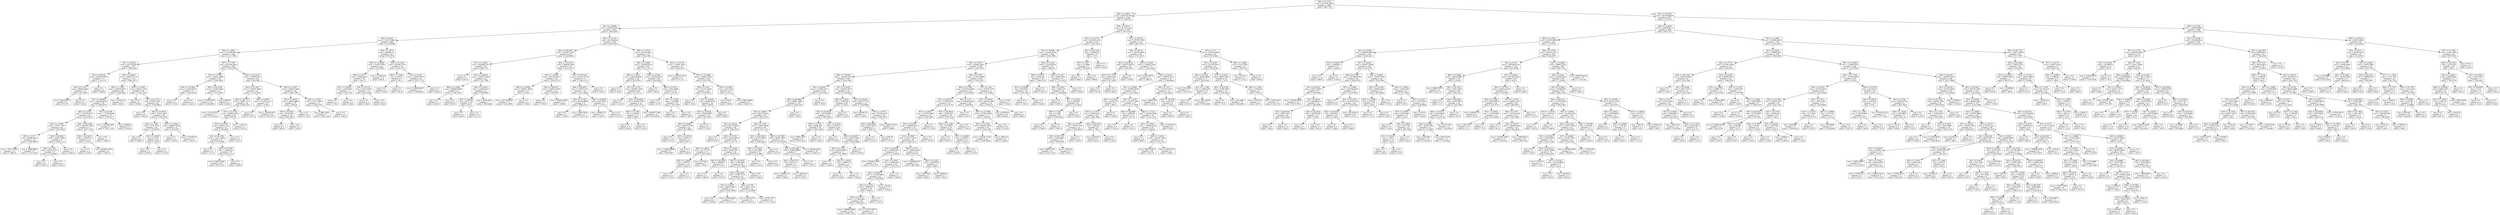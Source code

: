digraph Tree {
node [shape=box] ;
0 [label="X[0] <= 0.1733\nmse = 333076.7408\nsamples = 2000\nvalue = 996.7705"] ;
1 [label="X[8] <= 2.9931\nmse = 292729.748\nsamples = 1043\nvalue = 1188.674"] ;
0 -> 1 [labeldistance=2.5, labelangle=45, headlabel="True"] ;
2 [label="X[1] <= 0.8288\nmse = 333024.5262\nsamples = 483\nvalue = 1050.4265"] ;
1 -> 2 ;
3 [label="X[3] <= 0.643\nmse = 313272.9005\nsamples = 288\nvalue = 1155.8368"] ;
2 -> 3 ;
4 [label="X[8] <= 1.4081\nmse = 271390.9043\nsamples = 236\nvalue = 1217.7881"] ;
3 -> 4 ;
5 [label="X[7] <= 1.9558\nmse = 267756.405\nsamples = 127\nvalue = 1388.2441"] ;
4 -> 5 ;
6 [label="X[1] <= 0.8218\nmse = 254549.3979\nsamples = 17\nvalue = 714.1176"] ;
5 -> 6 ;
7 [label="X[0] <= 0.125\nmse = 39500.5444\nsamples = 13\nvalue = 451.3846"] ;
6 -> 7 ;
8 [label="mse = 45018.9375\nsamples = 8\nvalue = 537.25"] ;
7 -> 8 ;
9 [label="mse = 0.0\nsamples = 5\nvalue = 314.0"] ;
7 -> 9 ;
10 [label="mse = 0.0\nsamples = 4\nvalue = 1568.0"] ;
6 -> 10 ;
11 [label="X[5] <= 4.8815\nmse = 188710.7174\nsamples = 110\nvalue = 1492.4273"] ;
5 -> 11 ;
12 [label="X[8] <= 1.3625\nmse = 209538.4812\nsamples = 66\nvalue = 1336.6061"] ;
11 -> 12 ;
13 [label="X[7] <= 3.8994\nmse = 186383.6859\nsamples = 54\nvalue = 1446.4074"] ;
12 -> 13 ;
14 [label="X[0] <= 0.1037\nmse = 153700.6127\nsamples = 41\nvalue = 1353.8537"] ;
13 -> 14 ;
15 [label="X[5] <= 1.9538\nmse = 77637.7431\nsamples = 24\nvalue = 1231.0833"] ;
14 -> 15 ;
16 [label="X[7] <= 3.337\nmse = 62895.4222\nsamples = 15\nvalue = 1099.6667"] ;
15 -> 16 ;
17 [label="mse = 76157.8542\nsamples = 12\nvalue = 1080.75"] ;
16 -> 17 ;
18 [label="mse = 2688.8889\nsamples = 3\nvalue = 1175.3333"] ;
16 -> 18 ;
19 [label="X[2] <= 89.092\nmse = 25451.2099\nsamples = 9\nvalue = 1450.1111"] ;
15 -> 19 ;
20 [label="X[0] <= 0.102\nmse = 10272.2222\nsamples = 6\nvalue = 1353.6667"] ;
19 -> 20 ;
21 [label="mse = 0.0\nsamples = 2\nvalue = 1497.0"] ;
20 -> 21 ;
22 [label="mse = 0.0\nsamples = 4\nvalue = 1282.0"] ;
20 -> 22 ;
23 [label="mse = 0.0\nsamples = 3\nvalue = 1643.0"] ;
19 -> 23 ;
24 [label="X[4] <= 84.1198\nmse = 209763.7924\nsamples = 17\nvalue = 1527.1765"] ;
14 -> 24 ;
25 [label="X[4] <= 61.0017\nmse = 354953.76\nsamples = 10\nvalue = 1553.2"] ;
24 -> 25 ;
26 [label="mse = 0.0\nsamples = 2\nvalue = 1579.0"] ;
25 -> 26 ;
27 [label="mse = 443484.1875\nsamples = 8\nvalue = 1546.75"] ;
25 -> 27 ;
28 [label="mse = 0.0\nsamples = 7\nvalue = 1490.0"] ;
24 -> 28 ;
29 [label="X[3] <= 0.5196\nmse = 177238.8284\nsamples = 13\nvalue = 1738.3077"] ;
13 -> 29 ;
30 [label="mse = 257804.2041\nsamples = 7\nvalue = 1587.7143"] ;
29 -> 30 ;
31 [label="mse = 25920.0\nsamples = 6\nvalue = 1914.0"] ;
29 -> 31 ;
32 [label="mse = 15340.75\nsamples = 12\nvalue = 842.5"] ;
12 -> 32 ;
33 [label="X[6] <= 0.1964\nmse = 66418.1338\nsamples = 44\nvalue = 1726.1591"] ;
11 -> 33 ;
34 [label="mse = 0.0\nsamples = 2\nvalue = 938.0"] ;
33 -> 34 ;
35 [label="X[7] <= 2.5714\nmse = 38591.5947\nsamples = 42\nvalue = 1763.6905"] ;
33 -> 35 ;
36 [label="mse = 0.0\nsamples = 8\nvalue = 1992.0"] ;
35 -> 36 ;
37 [label="X[4] <= 81.8053\nmse = 32521.3815\nsamples = 34\nvalue = 1709.9706"] ;
35 -> 37 ;
38 [label="X[8] <= 1.1991\nmse = 3167.1479\nsamples = 26\nvalue = 1758.9231"] ;
37 -> 38 ;
39 [label="mse = 0.0\nsamples = 8\nvalue = 1680.0"] ;
38 -> 39 ;
40 [label="X[3] <= 0.6297\nmse = 576.0\nsamples = 18\nvalue = 1794.0"] ;
38 -> 40 ;
41 [label="mse = 0.0\nsamples = 9\nvalue = 1818.0"] ;
40 -> 41 ;
42 [label="mse = 0.0\nsamples = 9\nvalue = 1770.0"] ;
40 -> 42 ;
43 [label="X[5] <= 13.8437\nmse = 94823.1094\nsamples = 8\nvalue = 1550.875"] ;
37 -> 43 ;
44 [label="mse = 0.0\nsamples = 3\nvalue = 1356.0"] ;
43 -> 44 ;
45 [label="mse = 115259.76\nsamples = 5\nvalue = 1667.8"] ;
43 -> 45 ;
46 [label="X[7] <= 3.7503\nmse = 202328.4434\nsamples = 109\nvalue = 1019.1835"] ;
4 -> 46 ;
47 [label="X[5] <= 3.7456\nmse = 126161.3802\nsamples = 26\nvalue = 1294.3462"] ;
46 -> 47 ;
48 [label="X[4] <= 76.7691\nmse = 21926.9136\nsamples = 9\nvalue = 1590.5556"] ;
47 -> 48 ;
49 [label="mse = 0.0\nsamples = 5\nvalue = 1723.0"] ;
48 -> 49 ;
50 [label="mse = 0.0\nsamples = 4\nvalue = 1425.0"] ;
48 -> 50 ;
51 [label="X[2] <= 85.1039\nmse = 110302.2491\nsamples = 17\nvalue = 1137.5294"] ;
47 -> 51 ;
52 [label="mse = 15555.5556\nsamples = 15\nvalue = 1250.6667"] ;
51 -> 52 ;
53 [label="mse = 4900.0\nsamples = 2\nvalue = 289.0"] ;
51 -> 53 ;
54 [label="X[2] <= 92.5335\nmse = 195040.542\nsamples = 83\nvalue = 932.988"] ;
46 -> 54 ;
55 [label="X[4] <= 61.0017\nmse = 146387.9004\nsamples = 47\nvalue = 1114.4043"] ;
54 -> 55 ;
56 [label="X[4] <= 28.7477\nmse = 65901.1773\nsamples = 28\nvalue = 954.5357"] ;
55 -> 56 ;
57 [label="mse = 11150.2222\nsamples = 3\nvalue = 676.3333"] ;
56 -> 57 ;
58 [label="X[7] <= 4.1739\nmse = 62069.1936\nsamples = 25\nvalue = 987.92"] ;
56 -> 58 ;
59 [label="X[3] <= 0.5276\nmse = 29974.1512\nsamples = 23\nvalue = 933.6087"] ;
58 -> 59 ;
60 [label="X[4] <= 40.5552\nmse = 14111.2834\nsamples = 21\nvalue = 973.9524"] ;
59 -> 60 ;
61 [label="mse = 0.0\nsamples = 3\nvalue = 1117.0"] ;
60 -> 61 ;
62 [label="X[0] <= 0.1054\nmse = 12484.321\nsamples = 18\nvalue = 950.1111"] ;
60 -> 62 ;
63 [label="mse = 14820.2449\nsamples = 14\nvalue = 933.5714"] ;
62 -> 63 ;
64 [label="mse = 0.0\nsamples = 4\nvalue = 1008.0"] ;
62 -> 64 ;
65 [label="mse = 0.0\nsamples = 2\nvalue = 510.0"] ;
59 -> 65 ;
66 [label="mse = 7140.25\nsamples = 2\nvalue = 1612.5"] ;
58 -> 66 ;
67 [label="X[6] <= 0.6097\nmse = 171830.2105\nsamples = 19\nvalue = 1350.0"] ;
55 -> 67 ;
68 [label="mse = 0.0\nsamples = 5\nvalue = 1475.0"] ;
67 -> 68 ;
69 [label="mse = 225624.801\nsamples = 14\nvalue = 1305.3571"] ;
67 -> 69 ;
70 [label="X[3] <= 0.5347\nmse = 159493.5085\nsamples = 36\nvalue = 696.1389"] ;
54 -> 70 ;
71 [label="X[3] <= 0.4954\nmse = 28436.8896\nsamples = 25\nvalue = 458.48"] ;
70 -> 71 ;
72 [label="X[0] <= 0.1059\nmse = 5078.2041\nsamples = 14\nvalue = 600.2857"] ;
71 -> 72 ;
73 [label="mse = 0.0\nsamples = 8\nvalue = 662.0"] ;
72 -> 73 ;
74 [label="mse = 0.0\nsamples = 6\nvalue = 518.0"] ;
72 -> 74 ;
75 [label="mse = 0.0\nsamples = 11\nvalue = 278.0"] ;
71 -> 75 ;
76 [label="X[5] <= 1.0355\nmse = 37237.2893\nsamples = 11\nvalue = 1236.2727"] ;
70 -> 76 ;
77 [label="mse = 2963.2653\nsamples = 7\nvalue = 1094.1429"] ;
76 -> 77 ;
78 [label="mse = 0.0\nsamples = 4\nvalue = 1485.0"] ;
76 -> 78 ;
79 [label="X[8] <= 1.4572\nmse = 406881.22\nsamples = 52\nvalue = 874.6731"] ;
3 -> 79 ;
80 [label="X[5] <= 14.2958\nmse = 31910.5789\nsamples = 30\nvalue = 437.5667"] ;
79 -> 80 ;
81 [label="X[6] <= 0.271\nmse = 10580.8275\nsamples = 20\nvalue = 343.15"] ;
80 -> 81 ;
82 [label="X[1] <= 0.8203\nmse = 1939.8367\nsamples = 7\nvalue = 224.1429"] ;
81 -> 82 ;
83 [label="mse = 0.0\nsamples = 3\nvalue = 275.0"] ;
82 -> 83 ;
84 [label="mse = 0.0\nsamples = 4\nvalue = 186.0"] ;
82 -> 84 ;
85 [label="X[4] <= 63.515\nmse = 3501.2544\nsamples = 13\nvalue = 407.2308"] ;
81 -> 85 ;
86 [label="mse = 0.0\nsamples = 2\nvalue = 546.0"] ;
85 -> 86 ;
87 [label="mse = 0.0\nsamples = 11\nvalue = 382.0"] ;
85 -> 87 ;
88 [label="mse = 21083.04\nsamples = 10\nvalue = 626.4"] ;
80 -> 88 ;
89 [label="X[0] <= 0.1326\nmse = 302385.1074\nsamples = 22\nvalue = 1470.7273"] ;
79 -> 89 ;
90 [label="X[6] <= 1.0842\nmse = 650.25\nsamples = 4\nvalue = 561.5"] ;
89 -> 90 ;
91 [label="mse = 0.0\nsamples = 2\nvalue = 536.0"] ;
90 -> 91 ;
92 [label="mse = 0.0\nsamples = 2\nvalue = 587.0"] ;
90 -> 92 ;
93 [label="X[3] <= 0.645\nmse = 144903.0617\nsamples = 18\nvalue = 1672.7778"] ;
89 -> 93 ;
94 [label="mse = 218908.9587\nsamples = 11\nvalue = 1588.6364"] ;
93 -> 94 ;
95 [label="mse = 0.0\nsamples = 7\nvalue = 1805.0"] ;
93 -> 95 ;
96 [label="X[5] <= 1.1519\nmse = 321548.406\nsamples = 195\nvalue = 894.7436"] ;
2 -> 96 ;
97 [label="X[2] <= 89.5871\nmse = 351207.5367\nsamples = 82\nvalue = 1224.8902"] ;
96 -> 97 ;
98 [label="X[7] <= 2.6363\nmse = 292698.3187\nsamples = 29\nvalue = 886.5172"] ;
97 -> 98 ;
99 [label="mse = 0.0\nsamples = 3\nvalue = 1916.0"] ;
98 -> 99 ;
100 [label="X[2] <= 82.8015\nmse = 190072.3506\nsamples = 26\nvalue = 767.7308"] ;
98 -> 100 ;
101 [label="X[6] <= 0.4366\nmse = 346666.8889\nsamples = 9\nvalue = 1109.3333"] ;
100 -> 101 ;
102 [label="mse = 0.0\nsamples = 3\nvalue = 1942.0"] ;
101 -> 102 ;
103 [label="mse = 0.0\nsamples = 6\nvalue = 693.0"] ;
101 -> 103 ;
104 [label="X[6] <= 0.4219\nmse = 12684.9273\nsamples = 17\nvalue = 586.8824"] ;
100 -> 104 ;
105 [label="X[1] <= 0.8444\nmse = 8537.76\nsamples = 10\nvalue = 657.2"] ;
104 -> 105 ;
106 [label="mse = 0.0\nsamples = 2\nvalue = 842.0"] ;
105 -> 106 ;
107 [label="mse = 0.0\nsamples = 8\nvalue = 611.0"] ;
105 -> 107 ;
108 [label="mse = 1454.8163\nsamples = 7\nvalue = 486.4286"] ;
104 -> 108 ;
109 [label="X[4] <= 55.2725\nmse = 286293.508\nsamples = 53\nvalue = 1410.0377"] ;
97 -> 109 ;
110 [label="X[5] <= 1.0034\nmse = 281145.6451\nsamples = 36\nvalue = 1524.2778"] ;
109 -> 110 ;
111 [label="X[4] <= 47.9085\nmse = 395661.3846\nsamples = 13\nvalue = 1330.0"] ;
110 -> 111 ;
112 [label="mse = 427126.6281\nsamples = 11\nvalue = 1251.0909"] ;
111 -> 112 ;
113 [label="mse = 0.0\nsamples = 2\nvalue = 1764.0"] ;
111 -> 113 ;
114 [label="X[2] <= 92.9751\nmse = 183027.8185\nsamples = 23\nvalue = 1634.087"] ;
110 -> 114 ;
115 [label="mse = 0.0\nsamples = 8\nvalue = 1704.0"] ;
114 -> 115 ;
116 [label="mse = 276645.4933\nsamples = 15\nvalue = 1596.8"] ;
114 -> 116 ;
117 [label="X[2] <= 94.5105\nmse = 211032.5744\nsamples = 17\nvalue = 1168.1176"] ;
109 -> 117 ;
118 [label="X[4] <= 68.3657\nmse = 118015.352\nsamples = 14\nvalue = 1011.9286"] ;
117 -> 118 ;
119 [label="X[6] <= 0.7338\nmse = 66538.8889\nsamples = 9\nvalue = 868.3333"] ;
118 -> 119 ;
120 [label="mse = 0.0\nsamples = 2\nvalue = 1340.0"] ;
119 -> 120 ;
121 [label="mse = 3826.5306\nsamples = 7\nvalue = 733.5714"] ;
119 -> 121 ;
122 [label="X[1] <= 0.8459\nmse = 106750.24\nsamples = 5\nvalue = 1270.4"] ;
118 -> 122 ;
123 [label="mse = 26082.25\nsamples = 2\nvalue = 1650.5"] ;
122 -> 123 ;
124 [label="mse = 0.0\nsamples = 3\nvalue = 1017.0"] ;
122 -> 124 ;
125 [label="mse = 0.0\nsamples = 3\nvalue = 1897.0"] ;
117 -> 125 ;
126 [label="X[8] <= 1.4416\nmse = 163534.4231\nsamples = 113\nvalue = 655.1681"] ;
96 -> 126 ;
127 [label="X[6] <= 0.4982\nmse = 129196.6134\nsamples = 66\nvalue = 531.1515"] ;
126 -> 127 ;
128 [label="X[8] <= 1.0415\nmse = 196236.4958\nsamples = 38\nvalue = 623.6316"] ;
127 -> 128 ;
129 [label="mse = 0.0\nsamples = 10\nvalue = 334.0"] ;
128 -> 129 ;
130 [label="X[7] <= 2.5714\nmse = 225661.7092\nsamples = 28\nvalue = 727.0714"] ;
128 -> 130 ;
131 [label="mse = 0.0\nsamples = 5\nvalue = 1122.0"] ;
130 -> 131 ;
132 [label="X[2] <= 90.8929\nmse = 233441.4745\nsamples = 23\nvalue = 641.2174"] ;
130 -> 132 ;
133 [label="X[0] <= 0.1263\nmse = 10658.0\nsamples = 12\nvalue = 465.0"] ;
132 -> 133 ;
134 [label="mse = 0.0\nsamples = 8\nvalue = 538.0"] ;
133 -> 134 ;
135 [label="mse = 0.0\nsamples = 4\nvalue = 319.0"] ;
133 -> 135 ;
136 [label="mse = 405647.3388\nsamples = 11\nvalue = 833.4545"] ;
132 -> 136 ;
137 [label="X[3] <= 0.5591\nmse = 10854.4439\nsamples = 28\nvalue = 405.6429"] ;
127 -> 137 ;
138 [label="mse = 0.0\nsamples = 3\nvalue = 682.0"] ;
137 -> 138 ;
139 [label="X[0] <= 0.1013\nmse = 1892.4096\nsamples = 25\nvalue = 372.48"] ;
137 -> 139 ;
140 [label="mse = 0.0\nsamples = 12\nvalue = 413.0"] ;
139 -> 140 ;
141 [label="X[7] <= 3.8302\nmse = 724.6864\nsamples = 13\nvalue = 335.0769"] ;
139 -> 141 ;
142 [label="mse = 0.0\nsamples = 7\nvalue = 360.0"] ;
141 -> 142 ;
143 [label="mse = 0.0\nsamples = 6\nvalue = 306.0"] ;
141 -> 143 ;
144 [label="X[4] <= 15.1735\nmse = 159827.2811\nsamples = 47\nvalue = 829.3191"] ;
126 -> 144 ;
145 [label="mse = 185412.9375\nsamples = 8\nvalue = 371.75"] ;
144 -> 145 ;
146 [label="X[5] <= 11.8406\nmse = 102821.5832\nsamples = 39\nvalue = 923.1795"] ;
144 -> 146 ;
147 [label="X[6] <= 0.421\nmse = 81741.4293\nsamples = 29\nvalue = 816.8621"] ;
146 -> 147 ;
148 [label="mse = 0.0\nsamples = 3\nvalue = 183.0"] ;
147 -> 148 ;
149 [label="X[1] <= 0.9204\nmse = 39464.6154\nsamples = 26\nvalue = 890.0"] ;
147 -> 149 ;
150 [label="X[5] <= 10.0334\nmse = 35624.9097\nsamples = 24\nvalue = 913.4167"] ;
149 -> 150 ;
151 [label="X[6] <= 0.8984\nmse = 36343.1736\nsamples = 22\nvalue = 927.9091"] ;
150 -> 151 ;
152 [label="mse = 0.0\nsamples = 14\nvalue = 917.0"] ;
151 -> 152 ;
153 [label="X[7] <= 2.9763\nmse = 99371.0\nsamples = 8\nvalue = 947.0"] ;
151 -> 153 ;
154 [label="mse = 132440.8889\nsamples = 6\nvalue = 950.6667"] ;
153 -> 154 ;
155 [label="mse = 0.0\nsamples = 2\nvalue = 936.0"] ;
153 -> 155 ;
156 [label="mse = 0.0\nsamples = 2\nvalue = 754.0"] ;
150 -> 156 ;
157 [label="mse = 0.0\nsamples = 2\nvalue = 609.0"] ;
149 -> 157 ;
158 [label="X[3] <= 0.5601\nmse = 36112.65\nsamples = 10\nvalue = 1231.5"] ;
146 -> 158 ;
159 [label="mse = 324.0\nsamples = 2\nvalue = 1492.0"] ;
158 -> 159 ;
160 [label="mse = 23853.4844\nsamples = 8\nvalue = 1166.375"] ;
158 -> 160 ;
161 [label="X[6] <= 0.8717\nmse = 227273.262\nsamples = 560\nvalue = 1307.9125"] ;
1 -> 161 ;
162 [label="X[5] <= 31.4774\nmse = 185283.2316\nsamples = 419\nvalue = 1422.3126"] ;
161 -> 162 ;
163 [label="X[3] <= 0.6598\nmse = 174169.8758\nsamples = 409\nvalue = 1439.3081"] ;
162 -> 163 ;
164 [label="X[5] <= 3.0575\nmse = 185941.9401\nsamples = 359\nvalue = 1403.7855"] ;
163 -> 164 ;
165 [label="X[4] <= 74.6565\nmse = 122361.0129\nsamples = 163\nvalue = 1534.1902"] ;
164 -> 165 ;
166 [label="X[2] <= 94.067\nmse = 111893.1071\nsamples = 105\nvalue = 1437.8381"] ;
165 -> 166 ;
167 [label="X[4] <= 64.0965\nmse = 98991.2983\nsamples = 101\nvalue = 1463.5347"] ;
166 -> 167 ;
168 [label="X[1] <= 0.8837\nmse = 86317.0334\nsamples = 98\nvalue = 1485.1327"] ;
167 -> 168 ;
169 [label="X[3] <= 0.4814\nmse = 66115.2652\nsamples = 58\nvalue = 1594.1034"] ;
168 -> 169 ;
170 [label="mse = 0.0\nsamples = 2\nvalue = 932.0"] ;
169 -> 170 ;
171 [label="X[8] <= 7.9741\nmse = 52260.9018\nsamples = 56\nvalue = 1617.75"] ;
169 -> 171 ;
172 [label="X[8] <= 3.6436\nmse = 121731.551\nsamples = 14\nvalue = 1503.1429"] ;
171 -> 172 ;
173 [label="X[5] <= 1.0848\nmse = 39675.0\nsamples = 12\nvalue = 1622.0"] ;
172 -> 173 ;
174 [label="mse = 0.0\nsamples = 9\nvalue = 1737.0"] ;
173 -> 174 ;
175 [label="mse = 0.0\nsamples = 3\nvalue = 1277.0"] ;
173 -> 175 ;
176 [label="mse = 20736.0\nsamples = 2\nvalue = 790.0"] ;
172 -> 176 ;
177 [label="X[5] <= 1.0848\nmse = 23266.3311\nsamples = 42\nvalue = 1655.9524"] ;
171 -> 177 ;
178 [label="X[4] <= 50.4416\nmse = 38809.0\nsamples = 4\nvalue = 1477.0"] ;
177 -> 178 ;
179 [label="mse = 0.0\nsamples = 2\nvalue = 1280.0"] ;
178 -> 179 ;
180 [label="mse = 0.0\nsamples = 2\nvalue = 1674.0"] ;
178 -> 180 ;
181 [label="X[2] <= 92.5335\nmse = 17904.482\nsamples = 38\nvalue = 1674.7895"] ;
177 -> 181 ;
182 [label="X[2] <= 88.2461\nmse = 17461.1755\nsamples = 35\nvalue = 1687.2857"] ;
181 -> 182 ;
183 [label="X[1] <= 0.8259\nmse = 26832.3905\nsamples = 13\nvalue = 1628.3846"] ;
182 -> 183 ;
184 [label="mse = 0.0\nsamples = 6\nvalue = 1690.0"] ;
183 -> 184 ;
185 [label="mse = 43788.2449\nsamples = 7\nvalue = 1575.5714"] ;
183 -> 185 ;
186 [label="X[6] <= 0.796\nmse = 8662.1736\nsamples = 22\nvalue = 1722.0909"] ;
182 -> 186 ;
187 [label="mse = 3263.4375\nsamples = 8\nvalue = 1624.75"] ;
186 -> 187 ;
188 [label="mse = 3238.7755\nsamples = 14\nvalue = 1777.7143"] ;
186 -> 188 ;
189 [label="mse = 0.0\nsamples = 3\nvalue = 1529.0"] ;
181 -> 189 ;
190 [label="X[6] <= 0.796\nmse = 73424.9594\nsamples = 40\nvalue = 1327.125"] ;
168 -> 190 ;
191 [label="X[4] <= 40.5289\nmse = 22722.8789\nsamples = 17\nvalue = 1480.9412"] ;
190 -> 191 ;
192 [label="X[8] <= 12.0816\nmse = 481.8489\nsamples = 15\nvalue = 1535.4667"] ;
191 -> 192 ;
193 [label="mse = 0.0\nsamples = 7\nvalue = 1512.0"] ;
192 -> 193 ;
194 [label="mse = 0.0\nsamples = 8\nvalue = 1556.0"] ;
192 -> 194 ;
195 [label="mse = 0.0\nsamples = 2\nvalue = 1072.0"] ;
191 -> 195 ;
196 [label="X[4] <= 43.7485\nmse = 80487.5501\nsamples = 23\nvalue = 1213.4348"] ;
190 -> 196 ;
197 [label="X[4] <= 40.5289\nmse = 93466.4898\nsamples = 7\nvalue = 1314.7143"] ;
196 -> 197 ;
198 [label="X[2] <= 86.5723\nmse = 81347.5\nsamples = 4\nvalue = 1127.0"] ;
197 -> 198 ;
199 [label="mse = 124962.25\nsamples = 2\nvalue = 1062.5"] ;
198 -> 199 ;
200 [label="mse = 29412.25\nsamples = 2\nvalue = 1191.5"] ;
198 -> 200 ;
201 [label="mse = 0.0\nsamples = 3\nvalue = 1565.0"] ;
197 -> 201 ;
202 [label="mse = 68358.2344\nsamples = 16\nvalue = 1169.125"] ;
196 -> 202 ;
203 [label="mse = 0.0\nsamples = 3\nvalue = 758.0"] ;
167 -> 203 ;
204 [label="mse = 0.0\nsamples = 4\nvalue = 789.0"] ;
166 -> 204 ;
205 [label="X[1] <= 0.8319\nmse = 94078.7872\nsamples = 58\nvalue = 1708.6207"] ;
165 -> 205 ;
206 [label="X[8] <= 13.003\nmse = 70596.56\nsamples = 40\nvalue = 1793.2"] ;
205 -> 206 ;
207 [label="X[2] <= 87.9018\nmse = 56739.0803\nsamples = 38\nvalue = 1822.8421"] ;
206 -> 207 ;
208 [label="X[0] <= 0.1357\nmse = 2668.358\nsamples = 18\nvalue = 1907.4444"] ;
207 -> 208 ;
209 [label="mse = 6360.5556\nsamples = 6\nvalue = 1874.3333"] ;
208 -> 209 ;
210 [label="mse = 0.0\nsamples = 12\nvalue = 1924.0"] ;
208 -> 210 ;
211 [label="X[1] <= 0.8237\nmse = 93163.31\nsamples = 20\nvalue = 1746.7"] ;
207 -> 211 ;
212 [label="mse = 0.0\nsamples = 2\nvalue = 1052.0"] ;
211 -> 212 ;
213 [label="X[2] <= 93.4657\nmse = 43933.5432\nsamples = 18\nvalue = 1823.8889"] ;
211 -> 213 ;
214 [label="X[0] <= 0.1013\nmse = 54262.8099\nsamples = 11\nvalue = 1741.0909"] ;
213 -> 214 ;
215 [label="mse = 0.0\nsamples = 6\nvalue = 1936.0"] ;
214 -> 215 ;
216 [label="X[5] <= 1.9319\nmse = 19085.76\nsamples = 5\nvalue = 1507.2"] ;
214 -> 216 ;
217 [label="mse = 0.0\nsamples = 2\nvalue = 1338.0"] ;
216 -> 217 ;
218 [label="mse = 0.0\nsamples = 3\nvalue = 1620.0"] ;
216 -> 218 ;
219 [label="mse = 0.0\nsamples = 7\nvalue = 1954.0"] ;
213 -> 219 ;
220 [label="mse = 0.0\nsamples = 2\nvalue = 1230.0"] ;
206 -> 220 ;
221 [label="X[3] <= 0.6264\nmse = 95037.7778\nsamples = 18\nvalue = 1520.6667"] ;
205 -> 221 ;
222 [label="mse = 86190.75\nsamples = 4\nvalue = 1355.5"] ;
221 -> 222 ;
223 [label="X[5] <= 1.0755\nmse = 87544.2653\nsamples = 14\nvalue = 1567.8571"] ;
221 -> 223 ;
224 [label="X[2] <= 86.9435\nmse = 8232.4375\nsamples = 8\nvalue = 1687.75"] ;
223 -> 224 ;
225 [label="mse = 0.0\nsamples = 3\nvalue = 1572.0"] ;
224 -> 225 ;
226 [label="mse = 309.76\nsamples = 5\nvalue = 1757.2"] ;
224 -> 226 ;
227 [label="mse = 148573.3333\nsamples = 6\nvalue = 1408.0"] ;
223 -> 227 ;
228 [label="X[0] <= 0.1481\nmse = 212914.5499\nsamples = 196\nvalue = 1295.3367"] ;
164 -> 228 ;
229 [label="X[0] <= 0.1382\nmse = 215016.3368\nsamples = 175\nvalue = 1333.9829"] ;
228 -> 229 ;
230 [label="X[1] <= 0.8319\nmse = 175830.326\nsamples = 93\nvalue = 1232.6774"] ;
229 -> 230 ;
231 [label="X[7] <= 4.0301\nmse = 173476.3464\nsamples = 74\nvalue = 1148.6081"] ;
230 -> 231 ;
232 [label="X[5] <= 6.9426\nmse = 163804.5235\nsamples = 70\nvalue = 1116.0714"] ;
231 -> 232 ;
233 [label="X[3] <= 0.5907\nmse = 159117.4279\nsamples = 67\nvalue = 1093.3731"] ;
232 -> 233 ;
234 [label="X[1] <= 0.8259\nmse = 160901.807\nsamples = 51\nvalue = 1135.6078"] ;
233 -> 234 ;
235 [label="mse = 202995.1094\nsamples = 8\nvalue = 1437.875"] ;
234 -> 235 ;
236 [label="X[3] <= 0.5541\nmse = 132909.815\nsamples = 43\nvalue = 1079.3721"] ;
234 -> 236 ;
237 [label="X[4] <= 59.0672\nmse = 131058.4604\nsamples = 41\nvalue = 1059.6829"] ;
236 -> 237 ;
238 [label="X[3] <= 0.5162\nmse = 148860.75\nsamples = 36\nvalue = 1066.5"] ;
237 -> 238 ;
239 [label="X[6] <= 0.7477\nmse = 157389.2907\nsamples = 34\nvalue = 1062.9412"] ;
238 -> 239 ;
240 [label="mse = 169985.6686\nsamples = 26\nvalue = 1069.1538"] ;
239 -> 240 ;
241 [label="mse = 115917.9375\nsamples = 8\nvalue = 1042.75"] ;
239 -> 241 ;
242 [label="mse = 0.0\nsamples = 2\nvalue = 1127.0"] ;
238 -> 242 ;
243 [label="mse = 138.24\nsamples = 5\nvalue = 1010.6"] ;
237 -> 243 ;
244 [label="mse = 0.0\nsamples = 2\nvalue = 1483.0"] ;
236 -> 244 ;
245 [label="X[6] <= 0.271\nmse = 129620.5625\nsamples = 16\nvalue = 958.75"] ;
233 -> 245 ;
246 [label="mse = 128456.4132\nsamples = 11\nvalue = 982.3636"] ;
245 -> 246 ;
247 [label="X[0] <= 0.1022\nmse = 128256.16\nsamples = 5\nvalue = 906.8"] ;
245 -> 247 ;
248 [label="mse = 160178.0\nsamples = 3\nvalue = 1004.0"] ;
247 -> 248 ;
249 [label="mse = 44944.0\nsamples = 2\nvalue = 761.0"] ;
247 -> 249 ;
250 [label="mse = 0.0\nsamples = 3\nvalue = 1623.0"] ;
232 -> 250 ;
251 [label="mse = 0.0\nsamples = 4\nvalue = 1718.0"] ;
231 -> 251 ;
252 [label="X[2] <= 90.6616\nmse = 50262.831\nsamples = 19\nvalue = 1560.1053"] ;
230 -> 252 ;
253 [label="X[8] <= 11.2981\nmse = 47296.8\nsamples = 10\nvalue = 1409.0"] ;
252 -> 253 ;
254 [label="mse = 0.0\nsamples = 2\nvalue = 1037.0"] ;
253 -> 254 ;
255 [label="X[7] <= 2.9299\nmse = 15876.0\nsamples = 8\nvalue = 1502.0"] ;
253 -> 255 ;
256 [label="mse = 0.0\nsamples = 4\nvalue = 1628.0"] ;
255 -> 256 ;
257 [label="mse = 0.0\nsamples = 4\nvalue = 1376.0"] ;
255 -> 257 ;
258 [label="mse = 0.0\nsamples = 9\nvalue = 1728.0"] ;
252 -> 258 ;
259 [label="X[3] <= 0.56\nmse = 234618.5949\nsamples = 82\nvalue = 1448.878"] ;
229 -> 259 ;
260 [label="mse = 0.0\nsamples = 7\nvalue = 1877.0"] ;
259 -> 260 ;
261 [label="X[5] <= 23.3866\nmse = 237812.7669\nsamples = 75\nvalue = 1408.92"] ;
259 -> 261 ;
262 [label="X[5] <= 12.3618\nmse = 299327.9351\nsamples = 59\nvalue = 1434.1186"] ;
261 -> 262 ;
263 [label="mse = 326381.7136\nsamples = 54\nvalue = 1439.0926"] ;
262 -> 263 ;
264 [label="mse = 3994.24\nsamples = 5\nvalue = 1380.4"] ;
262 -> 264 ;
265 [label="mse = 0.0\nsamples = 16\nvalue = 1316.0"] ;
261 -> 265 ;
266 [label="X[7] <= 3.44\nmse = 79236.7755\nsamples = 21\nvalue = 973.2857"] ;
228 -> 266 ;
267 [label="X[1] <= 0.9363\nmse = 84336.1094\nsamples = 16\nvalue = 904.875"] ;
266 -> 267 ;
268 [label="mse = 95256.0\nsamples = 14\nvalue = 893.0"] ;
267 -> 268 ;
269 [label="mse = 0.0\nsamples = 2\nvalue = 988.0"] ;
267 -> 269 ;
270 [label="mse = 19.36\nsamples = 5\nvalue = 1192.2"] ;
266 -> 270 ;
271 [label="X[0] <= 0.1014\nmse = 15534.8704\nsamples = 50\nvalue = 1694.36"] ;
163 -> 271 ;
272 [label="X[8] <= 9.9575\nmse = 4438.554\nsamples = 19\nvalue = 1566.1579"] ;
271 -> 272 ;
273 [label="X[1] <= 0.8366\nmse = 643.6523\nsamples = 16\nvalue = 1593.1875"] ;
272 -> 273 ;
274 [label="mse = 0.0\nsamples = 13\nvalue = 1581.0"] ;
273 -> 274 ;
275 [label="mse = 0.0\nsamples = 3\nvalue = 1646.0"] ;
273 -> 275 ;
276 [label="mse = 0.0\nsamples = 3\nvalue = 1422.0"] ;
272 -> 276 ;
277 [label="X[6] <= 0.7477\nmse = 6088.1894\nsamples = 31\nvalue = 1772.9355"] ;
271 -> 277 ;
278 [label="X[6] <= 0.4407\nmse = 3084.179\nsamples = 26\nvalue = 1798.8846"] ;
277 -> 278 ;
279 [label="mse = 0.0\nsamples = 5\nvalue = 1905.0"] ;
278 -> 279 ;
280 [label="X[7] <= 3.2074\nmse = 499.093\nsamples = 21\nvalue = 1773.619"] ;
278 -> 280 ;
281 [label="X[8] <= 7.645\nmse = 47.929\nsamples = 13\nvalue = 1790.6154"] ;
280 -> 281 ;
282 [label="mse = 0.0\nsamples = 9\nvalue = 1786.0"] ;
281 -> 282 ;
283 [label="mse = 0.0\nsamples = 4\nvalue = 1801.0"] ;
281 -> 283 ;
284 [label="mse = 0.0\nsamples = 8\nvalue = 1746.0"] ;
280 -> 284 ;
285 [label="mse = 0.0\nsamples = 5\nvalue = 1638.0"] ;
277 -> 285 ;
286 [label="X[5] <= 49.1224\nmse = 144824.16\nsamples = 10\nvalue = 727.2"] ;
162 -> 286 ;
287 [label="X[3] <= 0.627\nmse = 79.3469\nsamples = 7\nvalue = 976.2857"] ;
286 -> 287 ;
288 [label="mse = 0.0\nsamples = 4\nvalue = 984.0"] ;
287 -> 288 ;
289 [label="mse = 0.0\nsamples = 3\nvalue = 966.0"] ;
287 -> 289 ;
290 [label="mse = 0.0\nsamples = 3\nvalue = 146.0"] ;
286 -> 290 ;
291 [label="X[1] <= 0.9313\nmse = 197591.7996\nsamples = 141\nvalue = 967.9574"] ;
161 -> 291 ;
292 [label="X[6] <= 0.8719\nmse = 158703.0556\nsamples = 96\nvalue = 1113.4167"] ;
291 -> 292 ;
293 [label="X[2] <= 94.4276\nmse = 204733.4072\nsamples = 19\nvalue = 793.5263"] ;
292 -> 293 ;
294 [label="X[2] <= 91.7537\nmse = 8493.0612\nsamples = 14\nvalue = 527.2857"] ;
293 -> 294 ;
295 [label="mse = 0.0\nsamples = 4\nvalue = 673.0"] ;
294 -> 295 ;
296 [label="mse = 0.0\nsamples = 10\nvalue = 469.0"] ;
294 -> 296 ;
297 [label="mse = 0.0\nsamples = 5\nvalue = 1539.0"] ;
293 -> 297 ;
298 [label="X[8] <= 4.5626\nmse = 115864.1238\nsamples = 77\nvalue = 1192.3506"] ;
292 -> 298 ;
299 [label="mse = 21547.6875\nsamples = 4\nvalue = 1660.75"] ;
298 -> 299 ;
300 [label="X[3] <= 0.6812\nmse = 108351.6131\nsamples = 73\nvalue = 1166.6849"] ;
298 -> 300 ;
301 [label="X[1] <= 0.8368\nmse = 103690.7638\nsamples = 62\nvalue = 1122.5484"] ;
300 -> 301 ;
302 [label="X[7] <= 2.2216\nmse = 42552.72\nsamples = 25\nvalue = 981.6"] ;
301 -> 302 ;
303 [label="X[5] <= 1.1767\nmse = 31099.8223\nsamples = 23\nvalue = 946.7826"] ;
302 -> 303 ;
304 [label="X[5] <= 1.0755\nmse = 18795.7156\nsamples = 15\nvalue = 1025.8667"] ;
303 -> 304 ;
305 [label="X[2] <= 86.5716\nmse = 11620.9467\nsamples = 13\nvalue = 989.2308"] ;
304 -> 305 ;
306 [label="mse = 8886.7438\nsamples = 11\nvalue = 1015.7273"] ;
305 -> 306 ;
307 [label="mse = 1560.25\nsamples = 2\nvalue = 843.5"] ;
305 -> 307 ;
308 [label="mse = 0.0\nsamples = 2\nvalue = 1264.0"] ;
304 -> 308 ;
309 [label="X[4] <= 68.5305\nmse = 20455.5\nsamples = 8\nvalue = 798.5"] ;
303 -> 309 ;
310 [label="mse = 26545.0\nsamples = 6\nvalue = 812.0"] ;
309 -> 310 ;
311 [label="mse = 0.0\nsamples = 2\nvalue = 758.0"] ;
309 -> 311 ;
312 [label="mse = 0.0\nsamples = 2\nvalue = 1382.0"] ;
302 -> 312 ;
313 [label="X[5] <= 1.1976\nmse = 122507.1965\nsamples = 37\nvalue = 1217.7838"] ;
301 -> 313 ;
314 [label="X[4] <= 82.9686\nmse = 2496.96\nsamples = 10\nvalue = 1471.8"] ;
313 -> 314 ;
315 [label="mse = 0.0\nsamples = 4\nvalue = 1533.0"] ;
314 -> 315 ;
316 [label="mse = 0.0\nsamples = 6\nvalue = 1431.0"] ;
314 -> 316 ;
317 [label="X[6] <= 1.7124\nmse = 134206.5048\nsamples = 27\nvalue = 1123.7037"] ;
313 -> 317 ;
318 [label="X[7] <= 2.5544\nmse = 116664.6144\nsamples = 25\nvalue = 1160.84"] ;
317 -> 318 ;
319 [label="mse = 0.0\nsamples = 4\nvalue = 969.0"] ;
318 -> 319 ;
320 [label="X[6] <= 1.2439\nmse = 130541.1882\nsamples = 21\nvalue = 1197.381"] ;
318 -> 320 ;
321 [label="mse = 98071.6875\nsamples = 16\nvalue = 1247.75"] ;
320 -> 321 ;
322 [label="mse = 200345.76\nsamples = 5\nvalue = 1036.2"] ;
320 -> 322 ;
323 [label="mse = 120756.25\nsamples = 2\nvalue = 659.5"] ;
317 -> 323 ;
324 [label="X[8] <= 7.217\nmse = 61755.7025\nsamples = 11\nvalue = 1415.4545"] ;
300 -> 324 ;
325 [label="mse = 86907.04\nsamples = 5\nvalue = 1260.6"] ;
324 -> 325 ;
326 [label="X[4] <= 58.2091\nmse = 4160.25\nsamples = 6\nvalue = 1544.5"] ;
324 -> 326 ;
327 [label="mse = 0.0\nsamples = 3\nvalue = 1609.0"] ;
326 -> 327 ;
328 [label="mse = 0.0\nsamples = 3\nvalue = 1480.0"] ;
326 -> 328 ;
329 [label="X[7] <= 4.11\nmse = 139122.4069\nsamples = 45\nvalue = 657.6444"] ;
291 -> 329 ;
330 [label="X[3] <= 0.4597\nmse = 121195.0475\nsamples = 37\nvalue = 565.9189"] ;
329 -> 330 ;
331 [label="X[0] <= 0.1434\nmse = 39344.3668\nsamples = 17\nvalue = 320.4706"] ;
330 -> 331 ;
332 [label="mse = 533.3878\nsamples = 7\nvalue = 119.5714"] ;
331 -> 332 ;
333 [label="X[1] <= 1.1349\nmse = 18483.09\nsamples = 10\nvalue = 461.1"] ;
331 -> 333 ;
334 [label="mse = 0.0\nsamples = 3\nvalue = 654.0"] ;
333 -> 334 ;
335 [label="mse = 3622.5306\nsamples = 7\nvalue = 378.4286"] ;
333 -> 335 ;
336 [label="X[3] <= 0.5817\nmse = 96033.0475\nsamples = 20\nvalue = 774.55"] ;
330 -> 336 ;
337 [label="X[2] <= 82.5243\nmse = 6359.7956\nsamples = 15\nvalue = 930.9333"] ;
336 -> 337 ;
338 [label="mse = 0.0\nsamples = 2\nvalue = 731.0"] ;
337 -> 338 ;
339 [label="mse = 242.3669\nsamples = 13\nvalue = 961.6923"] ;
337 -> 339 ;
340 [label="X[6] <= 1.508\nmse = 71583.84\nsamples = 5\nvalue = 305.4"] ;
336 -> 340 ;
341 [label="mse = 19321.0\nsamples = 2\nvalue = 607.0"] ;
340 -> 341 ;
342 [label="mse = 5356.2222\nsamples = 3\nvalue = 104.3333"] ;
340 -> 342 ;
343 [label="X[6] <= 1.6608\nmse = 3152.1094\nsamples = 8\nvalue = 1081.875"] ;
329 -> 343 ;
344 [label="mse = 451.25\nsamples = 6\nvalue = 1112.5"] ;
343 -> 344 ;
345 [label="mse = 0.0\nsamples = 2\nvalue = 990.0"] ;
343 -> 345 ;
346 [label="X[5] <= 18.3971\nmse = 293169.8924\nsamples = 957\nvalue = 787.6217"] ;
0 -> 346 [labeldistance=2.5, labelangle=-45, headlabel="False"] ;
347 [label="X[8] <= 2.2429\nmse = 320469.6171\nsamples = 669\nvalue = 891.7877"] ;
346 -> 347 ;
348 [label="X[6] <= 0.1095\nmse = 414915.8098\nsamples = 345\nvalue = 778.8725"] ;
347 -> 348 ;
349 [label="X[1] <= 0.8206\nmse = 428320.5609\nsamples = 143\nvalue = 1028.3427"] ;
348 -> 349 ;
350 [label="X[3] <= 0.6501\nmse = 100000.0\nsamples = 21\nvalue = 1662.0"] ;
349 -> 350 ;
351 [label="mse = 0.0\nsamples = 15\nvalue = 1862.0"] ;
350 -> 351 ;
352 [label="mse = 0.0\nsamples = 6\nvalue = 1162.0"] ;
350 -> 352 ;
353 [label="X[7] <= 2.8444\nmse = 403823.6399\nsamples = 122\nvalue = 919.2705"] ;
349 -> 353 ;
354 [label="X[0] <= 0.3387\nmse = 437494.5096\nsamples = 84\nvalue = 1092.5476"] ;
353 -> 354 ;
355 [label="X[1] <= 0.8221\nmse = 282713.9421\nsamples = 47\nvalue = 834.8085"] ;
354 -> 355 ;
356 [label="mse = 102385.2449\nsamples = 14\nvalue = 1273.5714"] ;
355 -> 356 ;
357 [label="X[1] <= 0.828\nmse = 242896.101\nsamples = 33\nvalue = 648.6667"] ;
355 -> 357 ;
358 [label="X[2] <= 86.9435\nmse = 36841.3611\nsamples = 23\nvalue = 422.8261"] ;
357 -> 358 ;
359 [label="mse = 0.0\nsamples = 8\nvalue = 160.0"] ;
358 -> 359 ;
360 [label="mse = 0.0\nsamples = 15\nvalue = 563.0"] ;
358 -> 360 ;
361 [label="X[4] <= 48.2618\nmse = 329701.89\nsamples = 10\nvalue = 1168.1"] ;
357 -> 361 ;
362 [label="mse = 0.0\nsamples = 7\nvalue = 1544.0"] ;
361 -> 362 ;
363 [label="mse = 0.0\nsamples = 3\nvalue = 291.0"] ;
361 -> 363 ;
364 [label="X[7] <= 2.3802\nmse = 442534.6457\nsamples = 37\nvalue = 1419.9459"] ;
354 -> 364 ;
365 [label="mse = 0.0\nsamples = 3\nvalue = 95.0"] ;
364 -> 365 ;
366 [label="X[4] <= 61.0251\nmse = 313019.1254\nsamples = 34\nvalue = 1536.8529"] ;
364 -> 366 ;
367 [label="X[2] <= 83.0565\nmse = 46128.0\nsamples = 12\nvalue = 1180.0"] ;
366 -> 367 ;
368 [label="mse = 0.0\nsamples = 9\nvalue = 1304.0"] ;
367 -> 368 ;
369 [label="mse = 0.0\nsamples = 3\nvalue = 808.0"] ;
367 -> 369 ;
370 [label="mse = 351248.25\nsamples = 22\nvalue = 1731.5"] ;
366 -> 370 ;
371 [label="X[6] <= 0.0604\nmse = 116307.5492\nsamples = 38\nvalue = 536.2368"] ;
353 -> 371 ;
372 [label="X[5] <= 10.5189\nmse = 30062.2422\nsamples = 17\nvalue = 880.5882"] ;
371 -> 372 ;
373 [label="X[5] <= 2.1866\nmse = 23762.0\nsamples = 12\nvalue = 955.0"] ;
372 -> 373 ;
374 [label="mse = 0.0\nsamples = 4\nvalue = 737.0"] ;
373 -> 374 ;
375 [label="mse = 0.0\nsamples = 8\nvalue = 1064.0"] ;
373 -> 375 ;
376 [label="mse = 0.0\nsamples = 5\nvalue = 702.0"] ;
372 -> 376 ;
377 [label="X[5] <= 2.7683\nmse = 12426.059\nsamples = 21\nvalue = 257.4762"] ;
371 -> 377 ;
378 [label="mse = 0.0\nsamples = 2\nvalue = 550.0"] ;
377 -> 378 ;
379 [label="X[1] <= 0.823\nmse = 3778.5319\nsamples = 19\nvalue = 226.6842"] ;
377 -> 379 ;
380 [label="X[3] <= 0.4907\nmse = 2360.5067\nsamples = 15\nvalue = 247.4"] ;
379 -> 380 ;
381 [label="mse = 0.0\nsamples = 2\nvalue = 136.0"] ;
380 -> 381 ;
382 [label="X[0] <= 0.5924\nmse = 520.7101\nsamples = 13\nvalue = 264.5385"] ;
380 -> 382 ;
383 [label="X[1] <= 0.8225\nmse = 100.0\nsamples = 10\nvalue = 253.0"] ;
382 -> 383 ;
384 [label="mse = 0.0\nsamples = 8\nvalue = 248.0"] ;
383 -> 384 ;
385 [label="mse = 0.0\nsamples = 2\nvalue = 273.0"] ;
383 -> 385 ;
386 [label="mse = 0.0\nsamples = 3\nvalue = 303.0"] ;
382 -> 386 ;
387 [label="mse = 1452.0\nsamples = 4\nvalue = 149.0"] ;
379 -> 387 ;
388 [label="X[6] <= 0.7766\nmse = 330179.2157\nsamples = 202\nvalue = 602.2673"] ;
348 -> 388 ;
389 [label="X[3] <= 0.574\nmse = 185549.4136\nsamples = 113\nvalue = 401.8584"] ;
388 -> 389 ;
390 [label="X[6] <= 0.2089\nmse = 19910.0896\nsamples = 50\nvalue = 124.48"] ;
389 -> 390 ;
391 [label="mse = 88494.1875\nsamples = 4\nvalue = 415.75"] ;
390 -> 391 ;
392 [label="X[4] <= 61.0251\nmse = 5927.5203\nsamples = 46\nvalue = 99.1522"] ;
390 -> 392 ;
393 [label="mse = 0.0\nsamples = 10\nvalue = 2.0"] ;
392 -> 393 ;
394 [label="X[2] <= 89.4421\nmse = 4223.9529\nsamples = 36\nvalue = 126.1389"] ;
392 -> 394 ;
395 [label="X[6] <= 0.6573\nmse = 4284.9628\nsamples = 34\nvalue = 122.9118"] ;
394 -> 395 ;
396 [label="X[6] <= 0.4545\nmse = 4038.2798\nsamples = 23\nvalue = 116.2609"] ;
395 -> 396 ;
397 [label="mse = 108.0764\nsamples = 12\nvalue = 119.4167"] ;
396 -> 397 ;
398 [label="mse = 8303.0579\nsamples = 11\nvalue = 112.8182"] ;
396 -> 398 ;
399 [label="mse = 4514.876\nsamples = 11\nvalue = 136.8182"] ;
395 -> 399 ;
400 [label="mse = 0.0\nsamples = 2\nvalue = 181.0"] ;
394 -> 400 ;
401 [label="X[1] <= 0.9203\nmse = 207484.3492\nsamples = 63\nvalue = 622.0"] ;
389 -> 401 ;
402 [label="X[4] <= 76.1413\nmse = 180622.3749\nsamples = 57\nvalue = 553.8947"] ;
401 -> 402 ;
403 [label="X[0] <= 0.5282\nmse = 85200.8673\nsamples = 18\nvalue = 314.2778"] ;
402 -> 403 ;
404 [label="mse = 258426.75\nsamples = 4\nvalue = 561.5"] ;
403 -> 404 ;
405 [label="X[1] <= 0.8562\nmse = 13255.9439\nsamples = 14\nvalue = 243.6429"] ;
403 -> 405 ;
406 [label="mse = 2631.69\nsamples = 10\nvalue = 311.1"] ;
405 -> 406 ;
407 [label="mse = 0.0\nsamples = 4\nvalue = 75.0"] ;
405 -> 407 ;
408 [label="X[7] <= 2.5714\nmse = 185932.5575\nsamples = 39\nvalue = 664.4872"] ;
402 -> 408 ;
409 [label="X[0] <= 0.7727\nmse = 174746.5741\nsamples = 37\nvalue = 631.4865"] ;
408 -> 409 ;
410 [label="mse = 0.0\nsamples = 2\nvalue = 81.0"] ;
409 -> 410 ;
411 [label="X[1] <= 0.8273\nmse = 166426.2824\nsamples = 35\nvalue = 662.9429"] ;
409 -> 411 ;
412 [label="mse = 331950.2907\nsamples = 17\nvalue = 730.9412"] ;
411 -> 412 ;
413 [label="mse = 1606.8673\nsamples = 18\nvalue = 598.7222"] ;
411 -> 413 ;
414 [label="mse = 0.0\nsamples = 2\nvalue = 1275.0"] ;
408 -> 414 ;
415 [label="mse = 0.0\nsamples = 6\nvalue = 1269.0"] ;
401 -> 415 ;
416 [label="X[5] <= 15.8625\nmse = 398070.202\nsamples = 89\nvalue = 856.7191"] ;
388 -> 416 ;
417 [label="X[0] <= 0.803\nmse = 202458.409\nsamples = 58\nvalue = 718.069"] ;
416 -> 417 ;
418 [label="X[3] <= 0.5628\nmse = 176380.861\nsamples = 56\nvalue = 684.1786"] ;
417 -> 418 ;
419 [label="X[4] <= 48.4311\nmse = 175105.3932\nsamples = 41\nvalue = 808.1463"] ;
418 -> 419 ;
420 [label="X[7] <= 2.4178\nmse = 1816.56\nsamples = 5\nvalue = 1413.2"] ;
419 -> 420 ;
421 [label="mse = 0.0\nsamples = 2\nvalue = 1361.0"] ;
420 -> 421 ;
422 [label="mse = 0.0\nsamples = 3\nvalue = 1448.0"] ;
420 -> 422 ;
423 [label="X[3] <= 0.5036\nmse = 141265.5432\nsamples = 36\nvalue = 724.1111"] ;
419 -> 423 ;
424 [label="X[2] <= 93.1243\nmse = 135877.2508\nsamples = 31\nvalue = 662.3226"] ;
423 -> 424 ;
425 [label="X[1] <= 0.8203\nmse = 39016.284\nsamples = 13\nvalue = 451.1538"] ;
424 -> 425 ;
426 [label="mse = 0.0\nsamples = 2\nvalue = 729.0"] ;
425 -> 426 ;
427 [label="X[2] <= 87.9123\nmse = 29522.0496\nsamples = 11\nvalue = 400.6364"] ;
425 -> 427 ;
428 [label="mse = 13225.0\nsamples = 2\nvalue = 174.0"] ;
427 -> 428 ;
429 [label="X[1] <= 0.9144\nmse = 19192.8889\nsamples = 9\nvalue = 451.0"] ;
427 -> 429 ;
430 [label="mse = 0.0\nsamples = 7\nvalue = 439.0"] ;
429 -> 430 ;
431 [label="mse = 84100.0\nsamples = 2\nvalue = 493.0"] ;
429 -> 431 ;
432 [label="X[7] <= 4.0684\nmse = 150367.3611\nsamples = 18\nvalue = 814.8333"] ;
424 -> 432 ;
433 [label="mse = 267682.9796\nsamples = 7\nvalue = 800.8571"] ;
432 -> 433 ;
434 [label="mse = 75508.562\nsamples = 11\nvalue = 823.7273"] ;
432 -> 434 ;
435 [label="X[6] <= 0.9296\nmse = 4245.36\nsamples = 5\nvalue = 1107.2"] ;
423 -> 435 ;
436 [label="mse = 0.0\nsamples = 3\nvalue = 1054.0"] ;
435 -> 436 ;
437 [label="mse = 0.0\nsamples = 2\nvalue = 1187.0"] ;
435 -> 437 ;
438 [label="X[5] <= 3.0659\nmse = 23045.1556\nsamples = 15\nvalue = 345.3333"] ;
418 -> 438 ;
439 [label="X[0] <= 0.4004\nmse = 6309.9008\nsamples = 11\nvalue = 410.9091"] ;
438 -> 439 ;
440 [label="mse = 0.0\nsamples = 2\nvalue = 257.0"] ;
439 -> 440 ;
441 [label="X[3] <= 0.6089\nmse = 1278.321\nsamples = 9\nvalue = 445.1111"] ;
439 -> 441 ;
442 [label="mse = 0.0\nsamples = 7\nvalue = 426.0"] ;
441 -> 442 ;
443 [label="mse = 0.0\nsamples = 2\nvalue = 512.0"] ;
441 -> 443 ;
444 [label="X[3] <= 0.6082\nmse = 24721.5\nsamples = 4\nvalue = 165.0"] ;
438 -> 444 ;
445 [label="mse = 380.25\nsamples = 2\nvalue = 44.5"] ;
444 -> 445 ;
446 [label="mse = 20022.25\nsamples = 2\nvalue = 285.5"] ;
444 -> 446 ;
447 [label="mse = 0.0\nsamples = 2\nvalue = 1667.0"] ;
417 -> 447 ;
448 [label="mse = 660792.8221\nsamples = 31\nvalue = 1116.129"] ;
416 -> 448 ;
449 [label="X[1] <= 1.0931\nmse = 191869.4903\nsamples = 324\nvalue = 1012.0216"] ;
347 -> 449 ;
450 [label="X[1] <= 0.8221\nmse = 170898.2821\nsamples = 294\nvalue = 1062.4558"] ;
449 -> 450 ;
451 [label="X[0] <= 0.7772\nmse = 227081.3803\nsamples = 54\nvalue = 744.9074"] ;
450 -> 451 ;
452 [label="X[2] <= 84.1576\nmse = 184193.0068\nsamples = 32\nvalue = 503.1562"] ;
451 -> 452 ;
453 [label="mse = 0.0\nsamples = 5\nvalue = 1393.0"] ;
452 -> 453 ;
454 [label="X[1] <= 0.8206\nmse = 44514.7517\nsamples = 27\nvalue = 338.3704"] ;
452 -> 454 ;
455 [label="X[0] <= 0.73\nmse = 10184.5816\nsamples = 24\nvalue = 271.7917"] ;
454 -> 455 ;
456 [label="X[1] <= 0.8203\nmse = 9658.6814\nsamples = 19\nvalue = 245.9474"] ;
455 -> 456 ;
457 [label="mse = 268.5124\nsamples = 11\nvalue = 318.8182"] ;
456 -> 457 ;
458 [label="X[8] <= 11.1803\nmse = 5229.1875\nsamples = 8\nvalue = 145.75"] ;
456 -> 458 ;
459 [label="mse = 0.0\nsamples = 6\nvalue = 104.0"] ;
458 -> 459 ;
460 [label="mse = 0.0\nsamples = 2\nvalue = 271.0"] ;
458 -> 460 ;
461 [label="mse = 0.0\nsamples = 5\nvalue = 370.0"] ;
455 -> 461 ;
462 [label="mse = 0.0\nsamples = 3\nvalue = 871.0"] ;
454 -> 462 ;
463 [label="X[0] <= 0.8185\nmse = 80806.2479\nsamples = 22\nvalue = 1096.5455"] ;
451 -> 463 ;
464 [label="X[7] <= 2.2893\nmse = 48887.157\nsamples = 11\nvalue = 874.4545"] ;
463 -> 464 ;
465 [label="mse = 0.0\nsamples = 2\nvalue = 700.0"] ;
464 -> 465 ;
466 [label="mse = 51484.8395\nsamples = 9\nvalue = 913.2222"] ;
464 -> 466 ;
467 [label="X[5] <= 2.7335\nmse = 14076.595\nsamples = 11\nvalue = 1318.6364"] ;
463 -> 467 ;
468 [label="mse = 0.0\nsamples = 2\nvalue = 1149.0"] ;
467 -> 468 ;
469 [label="X[7] <= 2.7944\nmse = 9388.8889\nsamples = 9\nvalue = 1356.3333"] ;
467 -> 469 ;
470 [label="mse = 0.0\nsamples = 4\nvalue = 1248.0"] ;
469 -> 470 ;
471 [label="mse = 0.0\nsamples = 5\nvalue = 1443.0"] ;
469 -> 471 ;
472 [label="X[4] <= 43.3468\nmse = 130463.895\nsamples = 240\nvalue = 1133.9042"] ;
450 -> 472 ;
473 [label="X[4] <= 27.7764\nmse = 127209.5608\nsamples = 60\nvalue = 912.85"] ;
472 -> 473 ;
474 [label="X[6] <= 0.5923\nmse = 97144.9354\nsamples = 44\nvalue = 1019.7045"] ;
473 -> 474 ;
475 [label="X[4] <= 14.2803\nmse = 104631.2071\nsamples = 31\nvalue = 922.7742"] ;
474 -> 475 ;
476 [label="X[2] <= 90.3441\nmse = 87792.9977\nsamples = 21\nvalue = 787.381"] ;
475 -> 476 ;
477 [label="mse = 233996.5556\nsamples = 6\nvalue = 561.3333"] ;
476 -> 477 ;
478 [label="X[3] <= 0.5282\nmse = 696.96\nsamples = 15\nvalue = 877.8"] ;
476 -> 478 ;
479 [label="mse = 0.0\nsamples = 12\nvalue = 891.0"] ;
478 -> 479 ;
480 [label="mse = 0.0\nsamples = 3\nvalue = 825.0"] ;
478 -> 480 ;
481 [label="X[7] <= 4.1755\nmse = 20654.49\nsamples = 10\nvalue = 1207.1"] ;
475 -> 481 ;
482 [label="X[5] <= 10.095\nmse = 86.64\nsamples = 5\nvalue = 1320.6"] ;
481 -> 482 ;
483 [label="mse = 0.0\nsamples = 3\nvalue = 1313.0"] ;
482 -> 483 ;
484 [label="mse = 0.0\nsamples = 2\nvalue = 1332.0"] ;
482 -> 484 ;
485 [label="X[3] <= 0.6449\nmse = 15457.84\nsamples = 5\nvalue = 1093.6"] ;
481 -> 485 ;
486 [label="mse = 24964.0\nsamples = 2\nvalue = 1003.0"] ;
485 -> 486 ;
487 [label="mse = 0.0\nsamples = 3\nvalue = 1154.0"] ;
485 -> 487 ;
488 [label="X[3] <= 0.5271\nmse = 3461.9763\nsamples = 13\nvalue = 1250.8462"] ;
474 -> 488 ;
489 [label="X[3] <= 0.4378\nmse = 157.2344\nsamples = 8\nvalue = 1215.375"] ;
488 -> 489 ;
490 [label="mse = 86.8056\nsamples = 6\nvalue = 1209.8333"] ;
489 -> 490 ;
491 [label="mse = 0.0\nsamples = 2\nvalue = 1232.0"] ;
489 -> 491 ;
492 [label="X[7] <= 3.9869\nmse = 3515.44\nsamples = 5\nvalue = 1307.6"] ;
488 -> 492 ;
493 [label="mse = 320.8889\nsamples = 3\nvalue = 1354.6667"] ;
492 -> 493 ;
494 [label="mse = 0.0\nsamples = 2\nvalue = 1237.0"] ;
492 -> 494 ;
495 [label="X[6] <= 0.7878\nmse = 92140.25\nsamples = 16\nvalue = 619.0"] ;
473 -> 495 ;
496 [label="X[0] <= 0.6674\nmse = 53270.01\nsamples = 10\nvalue = 445.7"] ;
495 -> 496 ;
497 [label="X[7] <= 1.1581\nmse = 39379.8367\nsamples = 7\nvalue = 517.8571"] ;
496 -> 497 ;
498 [label="mse = 0.0\nsamples = 4\nvalue = 346.0"] ;
497 -> 498 ;
499 [label="mse = 0.0\nsamples = 3\nvalue = 747.0"] ;
497 -> 499 ;
500 [label="mse = 45184.2222\nsamples = 3\nvalue = 277.3333"] ;
496 -> 500 ;
501 [label="X[0] <= 0.788\nmse = 23444.4722\nsamples = 6\nvalue = 907.8333"] ;
495 -> 501 ;
502 [label="X[6] <= 1.4224\nmse = 1405.6875\nsamples = 4\nvalue = 801.75"] ;
501 -> 502 ;
503 [label="mse = 110.25\nsamples = 2\nvalue = 838.5"] ;
502 -> 503 ;
504 [label="mse = 0.0\nsamples = 2\nvalue = 765.0"] ;
502 -> 504 ;
505 [label="mse = 0.0\nsamples = 2\nvalue = 1120.0"] ;
501 -> 505 ;
506 [label="X[4] <= 49.445\nmse = 109830.9199\nsamples = 180\nvalue = 1207.5889"] ;
472 -> 506 ;
507 [label="X[1] <= 0.8319\nmse = 47332.3099\nsamples = 28\nvalue = 1557.8929"] ;
506 -> 507 ;
508 [label="X[2] <= 92.1221\nmse = 28410.1494\nsamples = 26\nvalue = 1596.6538"] ;
507 -> 508 ;
509 [label="X[7] <= 2.1729\nmse = 15404.8733\nsamples = 24\nvalue = 1631.0417"] ;
508 -> 509 ;
510 [label="mse = 0.0\nsamples = 5\nvalue = 1813.0"] ;
509 -> 510 ;
511 [label="X[3] <= 0.5508\nmse = 8453.0803\nsamples = 19\nvalue = 1583.1579"] ;
509 -> 511 ;
512 [label="mse = 0.0\nsamples = 10\nvalue = 1599.0"] ;
511 -> 512 ;
513 [label="mse = 17256.6914\nsamples = 9\nvalue = 1565.5556"] ;
511 -> 513 ;
514 [label="mse = 0.0\nsamples = 2\nvalue = 1184.0"] ;
508 -> 514 ;
515 [label="mse = 19881.0\nsamples = 2\nvalue = 1054.0"] ;
507 -> 515 ;
516 [label="X[2] <= 92.445\nmse = 94574.7399\nsamples = 152\nvalue = 1143.0592"] ;
506 -> 516 ;
517 [label="X[3] <= 0.6564\nmse = 84448.4643\nsamples = 147\nvalue = 1122.1088"] ;
516 -> 517 ;
518 [label="X[5] <= 2.0684\nmse = 63976.4999\nsamples = 94\nvalue = 1058.9894"] ;
517 -> 518 ;
519 [label="X[7] <= 3.8362\nmse = 52550.1389\nsamples = 6\nvalue = 666.8333"] ;
518 -> 519 ;
520 [label="mse = 22350.25\nsamples = 2\nvalue = 366.5"] ;
519 -> 520 ;
521 [label="mse = 0.0\nsamples = 4\nvalue = 817.0"] ;
519 -> 521 ;
522 [label="X[0] <= 0.2717\nmse = 53555.2211\nsamples = 88\nvalue = 1085.7273"] ;
518 -> 522 ;
523 [label="X[2] <= 84.028\nmse = 68203.9377\nsamples = 34\nvalue = 944.9412"] ;
522 -> 523 ;
524 [label="X[1] <= 0.8523\nmse = 63492.3\nsamples = 20\nvalue = 1047.0"] ;
523 -> 524 ;
525 [label="mse = 18622.2469\nsamples = 9\nvalue = 1113.5556"] ;
524 -> 525 ;
526 [label="X[7] <= 2.2422\nmse = 93614.6116\nsamples = 11\nvalue = 992.5455"] ;
524 -> 526 ;
527 [label="mse = 57840.25\nsamples = 2\nvalue = 912.5"] ;
526 -> 527 ;
528 [label="mse = 99824.2222\nsamples = 9\nvalue = 1010.3333"] ;
526 -> 528 ;
529 [label="X[1] <= 0.8368\nmse = 38797.6939\nsamples = 14\nvalue = 799.1429"] ;
523 -> 529 ;
530 [label="X[6] <= 1.5479\nmse = 66031.04\nsamples = 5\nvalue = 655.4"] ;
529 -> 530 ;
531 [label="mse = 75790.2222\nsamples = 3\nvalue = 538.3333"] ;
530 -> 531 ;
532 [label="mse = 0.0\nsamples = 2\nvalue = 831.0"] ;
530 -> 532 ;
533 [label="X[7] <= 3.5442\nmse = 5812.0\nsamples = 9\nvalue = 879.0"] ;
529 -> 533 ;
534 [label="mse = 25760.25\nsamples = 2\nvalue = 896.5"] ;
533 -> 534 ;
535 [label="mse = 0.0\nsamples = 7\nvalue = 874.0"] ;
533 -> 535 ;
536 [label="X[1] <= 0.828\nmse = 23994.6406\nsamples = 54\nvalue = 1174.3704"] ;
522 -> 536 ;
537 [label="X[0] <= 0.4093\nmse = 5240.1343\nsamples = 22\nvalue = 1262.9545"] ;
536 -> 537 ;
538 [label="X[1] <= 0.824\nmse = 276.7128\nsamples = 17\nvalue = 1230.4118"] ;
537 -> 538 ;
539 [label="mse = 0.0\nsamples = 11\nvalue = 1219.0"] ;
538 -> 539 ;
540 [label="X[6] <= 1.1435\nmse = 107.5556\nsamples = 6\nvalue = 1251.3333"] ;
538 -> 540 ;
541 [label="mse = 0.0\nsamples = 2\nvalue = 1266.0"] ;
540 -> 541 ;
542 [label="mse = 0.0\nsamples = 4\nvalue = 1244.0"] ;
540 -> 542 ;
543 [label="mse = 6272.64\nsamples = 5\nvalue = 1373.6"] ;
537 -> 543 ;
544 [label="X[7] <= 4.1502\nmse = 27784.4365\nsamples = 32\nvalue = 1113.4688"] ;
536 -> 544 ;
545 [label="X[2] <= 85.6532\nmse = 15564.3264\nsamples = 24\nvalue = 1068.5833"] ;
544 -> 545 ;
546 [label="mse = 30473.5\nsamples = 4\nvalue = 969.0"] ;
545 -> 546 ;
547 [label="X[7] <= 2.2893\nmse = 10202.45\nsamples = 20\nvalue = 1088.5"] ;
545 -> 547 ;
548 [label="X[0] <= 0.7342\nmse = 2439.3878\nsamples = 7\nvalue = 1188.5714"] ;
547 -> 548 ;
549 [label="X[8] <= 4.8488\nmse = 384.0\nsamples = 5\nvalue = 1218.0"] ;
548 -> 549 ;
550 [label="mse = 0.0\nsamples = 3\nvalue = 1202.0"] ;
549 -> 550 ;
551 [label="mse = 0.0\nsamples = 2\nvalue = 1242.0"] ;
549 -> 551 ;
552 [label="mse = 0.0\nsamples = 2\nvalue = 1115.0"] ;
548 -> 552 ;
553 [label="X[2] <= 89.5241\nmse = 6086.6982\nsamples = 13\nvalue = 1034.6154"] ;
547 -> 553 ;
554 [label="mse = 0.0\nsamples = 2\nvalue = 947.0"] ;
553 -> 554 ;
555 [label="mse = 5543.8843\nsamples = 11\nvalue = 1050.5455"] ;
553 -> 555 ;
556 [label="X[2] <= 88.6478\nmse = 40268.3594\nsamples = 8\nvalue = 1248.125"] ;
544 -> 556 ;
557 [label="mse = 0.0\nsamples = 3\nvalue = 1405.0"] ;
556 -> 557 ;
558 [label="mse = 40804.0\nsamples = 5\nvalue = 1154.0"] ;
556 -> 558 ;
559 [label="X[2] <= 83.7911\nmse = 101158.8459\nsamples = 53\nvalue = 1234.0566"] ;
517 -> 559 ;
560 [label="X[6] <= 0.5033\nmse = 205364.16\nsamples = 10\nvalue = 946.2"] ;
559 -> 560 ;
561 [label="mse = 0.0\nsamples = 2\nvalue = 380.0"] ;
560 -> 561 ;
562 [label="X[2] <= 82.8937\nmse = 156523.1875\nsamples = 8\nvalue = 1087.75"] ;
560 -> 562 ;
563 [label="mse = 199662.8056\nsamples = 6\nvalue = 1133.1667"] ;
562 -> 563 ;
564 [label="mse = 2352.25\nsamples = 2\nvalue = 951.5"] ;
562 -> 564 ;
565 [label="X[7] <= 2.071\nmse = 53173.5349\nsamples = 43\nvalue = 1301.0"] ;
559 -> 565 ;
566 [label="X[7] <= 1.6588\nmse = 15765.7924\nsamples = 17\nvalue = 1414.1765"] ;
565 -> 566 ;
567 [label="X[3] <= 0.6971\nmse = 16110.8521\nsamples = 13\nvalue = 1381.6154"] ;
566 -> 567 ;
568 [label="X[1] <= 1.0496\nmse = 17378.56\nsamples = 10\nvalue = 1409.8"] ;
567 -> 568 ;
569 [label="X[6] <= 0.6475\nmse = 20916.75\nsamples = 8\nvalue = 1422.5"] ;
568 -> 569 ;
570 [label="mse = 27875.5556\nsamples = 6\nvalue = 1424.3333"] ;
569 -> 570 ;
571 [label="mse = 0.0\nsamples = 2\nvalue = 1417.0"] ;
569 -> 571 ;
572 [label="mse = 0.0\nsamples = 2\nvalue = 1359.0"] ;
568 -> 572 ;
573 [label="mse = 410.8889\nsamples = 3\nvalue = 1287.6667"] ;
567 -> 573 ;
574 [label="mse = 0.0\nsamples = 4\nvalue = 1520.0"] ;
566 -> 574 ;
575 [label="X[3] <= 0.6995\nmse = 63781.3846\nsamples = 26\nvalue = 1227.0"] ;
565 -> 575 ;
576 [label="X[3] <= 0.6991\nmse = 44685.3889\nsamples = 24\nvalue = 1270.3333"] ;
575 -> 576 ;
577 [label="X[3] <= 0.6699\nmse = 51027.4023\nsamples = 16\nvalue = 1199.1875"] ;
576 -> 577 ;
578 [label="mse = 0.0\nsamples = 5\nvalue = 1437.0"] ;
577 -> 578 ;
579 [label="X[6] <= 0.5771\nmse = 36830.0826\nsamples = 11\nvalue = 1091.0909"] ;
577 -> 579 ;
580 [label="mse = 51200.0\nsamples = 3\nvalue = 1269.0"] ;
579 -> 580 ;
581 [label="X[8] <= 16.3582\nmse = 15120.9844\nsamples = 8\nvalue = 1024.375"] ;
579 -> 581 ;
582 [label="X[3] <= 0.6964\nmse = 3928.1875\nsamples = 4\nvalue = 926.25"] ;
581 -> 582 ;
583 [label="mse = 1640.25\nsamples = 2\nvalue = 870.5"] ;
582 -> 583 ;
584 [label="mse = 0.0\nsamples = 2\nvalue = 982.0"] ;
582 -> 584 ;
585 [label="mse = 7056.75\nsamples = 4\nvalue = 1122.5"] ;
581 -> 585 ;
586 [label="X[2] <= 85.0401\nmse = 1630.9844\nsamples = 8\nvalue = 1412.625"] ;
576 -> 586 ;
587 [label="mse = 1966.8056\nsamples = 6\nvalue = 1419.8333"] ;
586 -> 587 ;
588 [label="mse = 0.0\nsamples = 2\nvalue = 1391.0"] ;
586 -> 588 ;
589 [label="mse = 0.0\nsamples = 2\nvalue = 707.0"] ;
575 -> 589 ;
590 [label="mse = 0.0\nsamples = 5\nvalue = 1759.0"] ;
516 -> 590 ;
591 [label="X[2] <= 84.7752\nmse = 128172.0456\nsamples = 30\nvalue = 517.7667"] ;
449 -> 591 ;
592 [label="X[2] <= 82.2929\nmse = 70426.9752\nsamples = 22\nvalue = 363.4545"] ;
591 -> 592 ;
593 [label="X[3] <= 0.5285\nmse = 68597.3878\nsamples = 7\nvalue = 542.5714"] ;
592 -> 593 ;
594 [label="mse = 0.0\nsamples = 3\nvalue = 650.0"] ;
593 -> 594 ;
595 [label="mse = 104898.0\nsamples = 4\nvalue = 462.0"] ;
593 -> 595 ;
596 [label="X[5] <= 1.0755\nmse = 49321.8489\nsamples = 15\nvalue = 279.8667"] ;
592 -> 596 ;
597 [label="mse = 0.0\nsamples = 3\nvalue = 523.0"] ;
596 -> 597 ;
598 [label="X[6] <= 1.1076\nmse = 43179.2431\nsamples = 12\nvalue = 219.0833"] ;
596 -> 598 ;
599 [label="mse = 136530.25\nsamples = 2\nvalue = 409.5"] ;
598 -> 599 ;
600 [label="X[5] <= 1.1446\nmse = 15807.0\nsamples = 10\nvalue = 181.0"] ;
598 -> 600 ;
601 [label="X[0] <= 0.3778\nmse = 182.25\nsamples = 4\nvalue = 125.5"] ;
600 -> 601 ;
602 [label="mse = 0.0\nsamples = 2\nvalue = 112.0"] ;
601 -> 602 ;
603 [label="mse = 0.0\nsamples = 2\nvalue = 139.0"] ;
601 -> 603 ;
604 [label="mse = 22801.0\nsamples = 6\nvalue = 218.0"] ;
600 -> 604 ;
605 [label="X[7] <= 2.0715\nmse = 41407.3594\nsamples = 8\nvalue = 942.125"] ;
591 -> 605 ;
606 [label="X[5] <= 3.9883\nmse = 3398.64\nsamples = 5\nvalue = 788.6"] ;
605 -> 606 ;
607 [label="mse = 0.0\nsamples = 3\nvalue = 741.0"] ;
606 -> 607 ;
608 [label="mse = 0.0\nsamples = 2\nvalue = 860.0"] ;
606 -> 608 ;
609 [label="mse = 0.0\nsamples = 3\nvalue = 1198.0"] ;
605 -> 609 ;
610 [label="X[0] <= 0.7363\nmse = 146000.9905\nsamples = 288\nvalue = 545.6528"] ;
346 -> 610 ;
611 [label="X[3] <= 0.4768\nmse = 152409.8932\nsamples = 205\nvalue = 619.3415"] ;
610 -> 611 ;
612 [label="X[7] <= 3.276\nmse = 158242.0982\nsamples = 112\nvalue = 485.75"] ;
611 -> 612 ;
613 [label="X[3] <= 0.4425\nmse = 141096.16\nsamples = 15\nvalue = 997.8"] ;
612 -> 613 ;
614 [label="mse = 12946.4379\nsamples = 13\nvalue = 1139.1538"] ;
613 -> 614 ;
615 [label="mse = 0.0\nsamples = 2\nvalue = 79.0"] ;
613 -> 615 ;
616 [label="X[4] <= 7.525\nmse = 114077.9362\nsamples = 97\nvalue = 406.567"] ;
612 -> 616 ;
617 [label="X[6] <= 0.0823\nmse = 61999.9482\nsamples = 26\nvalue = 814.8846"] ;
616 -> 617 ;
618 [label="mse = 0.0\nsamples = 7\nvalue = 884.0"] ;
617 -> 618 ;
619 [label="X[7] <= 4.0702\nmse = 82433.7175\nsamples = 19\nvalue = 789.4211"] ;
617 -> 619 ;
620 [label="mse = 0.0\nsamples = 3\nvalue = 851.0"] ;
619 -> 620 ;
621 [label="mse = 97045.7344\nsamples = 16\nvalue = 777.875"] ;
619 -> 621 ;
622 [label="X[6] <= 0.3782\nmse = 49737.5053\nsamples = 71\nvalue = 257.0423"] ;
616 -> 622 ;
623 [label="X[2] <= 84.4678\nmse = 16036.8964\nsamples = 50\nvalue = 139.94"] ;
622 -> 623 ;
624 [label="X[4] <= 36.8944\nmse = 168.0\nsamples = 17\nvalue = 219.0"] ;
623 -> 624 ;
625 [label="mse = 0.0\nsamples = 3\nvalue = 191.0"] ;
624 -> 625 ;
626 [label="mse = 0.0\nsamples = 14\nvalue = 225.0"] ;
624 -> 626 ;
627 [label="X[6] <= 0.0982\nmse = 19333.0762\nsamples = 33\nvalue = 99.2121"] ;
623 -> 627 ;
628 [label="X[7] <= 4.0526\nmse = 441.0\nsamples = 20\nvalue = 63.0"] ;
627 -> 628 ;
629 [label="mse = 0.0\nsamples = 10\nvalue = 42.0"] ;
628 -> 629 ;
630 [label="mse = 0.0\nsamples = 10\nvalue = 84.0"] ;
628 -> 630 ;
631 [label="X[1] <= 0.8272\nmse = 43276.6864\nsamples = 13\nvalue = 154.9231"] ;
627 -> 631 ;
632 [label="mse = 50543.3388\nsamples = 11\nvalue = 164.5455"] ;
631 -> 632 ;
633 [label="mse = 0.0\nsamples = 2\nvalue = 102.0"] ;
631 -> 633 ;
634 [label="X[5] <= 26.2836\nmse = 19589.4558\nsamples = 21\nvalue = 535.8571"] ;
622 -> 634 ;
635 [label="mse = 0.0\nsamples = 2\nvalue = 914.0"] ;
634 -> 635 ;
636 [label="X[4] <= 54.3026\nmse = 5015.313\nsamples = 19\nvalue = 496.0526"] ;
634 -> 636 ;
637 [label="mse = 0.0\nsamples = 4\nvalue = 619.0"] ;
636 -> 637 ;
638 [label="X[4] <= 83.4722\nmse = 1246.8622\nsamples = 15\nvalue = 463.2667"] ;
636 -> 638 ;
639 [label="mse = 55.6686\nsamples = 13\nvalue = 476.8462"] ;
638 -> 639 ;
640 [label="mse = 0.0\nsamples = 2\nvalue = 375.0"] ;
638 -> 640 ;
641 [label="X[5] <= 48.5057\nmse = 98009.6157\nsamples = 93\nvalue = 780.2258"] ;
611 -> 641 ;
642 [label="X[8] <= 9.7479\nmse = 96526.6011\nsamples = 78\nvalue = 722.9615"] ;
641 -> 642 ;
643 [label="X[8] <= 7.1836\nmse = 74946.65\nsamples = 40\nvalue = 594.0"] ;
642 -> 643 ;
644 [label="X[5] <= 47.756\nmse = 32258.6077\nsamples = 31\nvalue = 703.8065"] ;
643 -> 644 ;
645 [label="X[7] <= 2.09\nmse = 25025.0867\nsamples = 28\nvalue = 671.6429"] ;
644 -> 645 ;
646 [label="X[0] <= 0.3704\nmse = 49547.5556\nsamples = 9\nvalue = 560.0"] ;
645 -> 646 ;
647 [label="X[4] <= 36.0046\nmse = 31902.1224\nsamples = 7\nvalue = 643.8571"] ;
646 -> 647 ;
648 [label="mse = 31059.1875\nsamples = 4\nvalue = 634.75"] ;
647 -> 648 ;
649 [label="mse = 32768.0\nsamples = 3\nvalue = 656.0"] ;
647 -> 649 ;
650 [label="mse = 552.25\nsamples = 2\nvalue = 266.5"] ;
646 -> 650 ;
651 [label="X[2] <= 89.2723\nmse = 4708.4598\nsamples = 19\nvalue = 724.5263"] ;
645 -> 651 ;
652 [label="mse = 137.4675\nsamples = 13\nvalue = 710.6154"] ;
651 -> 652 ;
653 [label="mse = 13284.5556\nsamples = 6\nvalue = 754.6667"] ;
651 -> 653 ;
654 [label="mse = 0.0\nsamples = 3\nvalue = 1004.0"] ;
644 -> 654 ;
655 [label="X[7] <= 1.6889\nmse = 37399.9506\nsamples = 9\nvalue = 215.7778"] ;
643 -> 655 ;
656 [label="mse = 90000.0\nsamples = 2\nvalue = 435.0"] ;
655 -> 656 ;
657 [label="X[0] <= 0.457\nmse = 4717.2653\nsamples = 7\nvalue = 153.1429"] ;
655 -> 657 ;
658 [label="mse = 210.25\nsamples = 2\nvalue = 55.5"] ;
657 -> 658 ;
659 [label="X[7] <= 3.1434\nmse = 1180.96\nsamples = 5\nvalue = 192.2"] ;
657 -> 659 ;
660 [label="mse = 756.25\nsamples = 2\nvalue = 228.5"] ;
659 -> 660 ;
661 [label="mse = 0.0\nsamples = 3\nvalue = 168.0"] ;
659 -> 661 ;
662 [label="X[3] <= 0.6723\nmse = 83308.153\nsamples = 38\nvalue = 858.7105"] ;
642 -> 662 ;
663 [label="X[0] <= 0.4332\nmse = 86823.8989\nsamples = 30\nvalue = 795.9667"] ;
662 -> 663 ;
664 [label="X[0] <= 0.2877\nmse = 18786.0826\nsamples = 11\nvalue = 1034.0909"] ;
663 -> 664 ;
665 [label="X[2] <= 89.4006\nmse = 5875.9592\nsamples = 7\nvalue = 962.5714"] ;
664 -> 665 ;
666 [label="mse = 3249.0\nsamples = 2\nvalue = 900.0"] ;
665 -> 666 ;
667 [label="X[8] <= 19.7859\nmse = 4734.24\nsamples = 5\nvalue = 987.6"] ;
665 -> 667 ;
668 [label="mse = 6498.0\nsamples = 3\nvalue = 964.0"] ;
667 -> 668 ;
669 [label="mse = 0.0\nsamples = 2\nvalue = 1023.0"] ;
667 -> 669 ;
670 [label="mse = 16762.6875\nsamples = 4\nvalue = 1159.25"] ;
664 -> 670 ;
671 [label="X[2] <= 86.0892\nmse = 74380.3047\nsamples = 19\nvalue = 658.1053"] ;
663 -> 671 ;
672 [label="X[4] <= 67.7861\nmse = 1485.1875\nsamples = 12\nvalue = 576.25"] ;
671 -> 672 ;
673 [label="mse = 0.0\nsamples = 3\nvalue = 643.0"] ;
672 -> 673 ;
674 [label="mse = 0.0\nsamples = 9\nvalue = 554.0"] ;
672 -> 674 ;
675 [label="X[3] <= 0.6231\nmse = 168166.5306\nsamples = 7\nvalue = 798.4286"] ;
671 -> 675 ;
676 [label="mse = 93312.0\nsamples = 3\nvalue = 543.0"] ;
675 -> 676 ;
677 [label="mse = 138675.0\nsamples = 4\nvalue = 990.0"] ;
675 -> 677 ;
678 [label="mse = 0.0\nsamples = 8\nvalue = 1094.0"] ;
662 -> 678 ;
679 [label="mse = 0.0\nsamples = 15\nvalue = 1078.0"] ;
641 -> 679 ;
680 [label="X[8] <= 12.9512\nmse = 83635.4803\nsamples = 83\nvalue = 363.6506"] ;
610 -> 680 ;
681 [label="X[3] <= 0.5271\nmse = 60766.3182\nsamples = 61\nvalue = 253.9016"] ;
680 -> 681 ;
682 [label="X[3] <= 0.4772\nmse = 33186.5936\nsamples = 23\nvalue = 410.4348"] ;
681 -> 682 ;
683 [label="mse = 533.8889\nsamples = 6\nvalue = 165.3333"] ;
682 -> 683 ;
684 [label="X[4] <= 75.2025\nmse = 16024.8789\nsamples = 17\nvalue = 496.9412"] ;
682 -> 684 ;
685 [label="mse = 12251.25\nsamples = 12\nvalue = 441.5"] ;
684 -> 685 ;
686 [label="mse = 0.0\nsamples = 5\nvalue = 630.0"] ;
684 -> 686 ;
687 [label="X[1] <= 0.8302\nmse = 53652.3961\nsamples = 38\nvalue = 159.1579"] ;
681 -> 687 ;
688 [label="X[4] <= 81.6142\nmse = 159885.0612\nsamples = 7\nvalue = 444.2857"] ;
687 -> 688 ;
689 [label="mse = 0.0\nsamples = 4\nvalue = 98.0"] ;
688 -> 689 ;
690 [label="mse = 0.0\nsamples = 3\nvalue = 906.0"] ;
688 -> 690 ;
691 [label="X[7] <= 1.7519\nmse = 7161.5297\nsamples = 31\nvalue = 94.7742"] ;
687 -> 691 ;
692 [label="X[8] <= 5.7167\nmse = 4287.0\nsamples = 8\nvalue = 213.5"] ;
691 -> 692 ;
693 [label="mse = 0.0\nsamples = 6\nvalue = 220.0"] ;
692 -> 693 ;
694 [label="mse = 16641.0\nsamples = 2\nvalue = 194.0"] ;
692 -> 694 ;
695 [label="X[4] <= 87.1037\nmse = 1553.1191\nsamples = 23\nvalue = 53.4783"] ;
691 -> 695 ;
696 [label="X[6] <= 0.6605\nmse = 219.321\nsamples = 18\nvalue = 33.8889"] ;
695 -> 696 ;
697 [label="mse = 99.5556\nsamples = 15\nvalue = 28.6667"] ;
696 -> 697 ;
698 [label="mse = 0.0\nsamples = 3\nvalue = 60.0"] ;
696 -> 698 ;
699 [label="mse = 0.0\nsamples = 5\nvalue = 124.0"] ;
695 -> 699 ;
700 [label="X[7] <= 2.7706\nmse = 21047.4979\nsamples = 22\nvalue = 667.9545"] ;
680 -> 700 ;
701 [label="X[4] <= 82.7919\nmse = 16733.59\nsamples = 20\nvalue = 692.1"] ;
700 -> 701 ;
702 [label="X[1] <= 0.8453\nmse = 9488.0828\nsamples = 13\nvalue = 763.6154"] ;
701 -> 702 ;
703 [label="X[8] <= 16.6544\nmse = 8486.1875\nsamples = 8\nvalue = 815.25"] ;
702 -> 703 ;
704 [label="X[1] <= 0.8301\nmse = 1265.76\nsamples = 5\nvalue = 870.8"] ;
703 -> 704 ;
705 [label="mse = 0.0\nsamples = 3\nvalue = 857.0"] ;
704 -> 705 ;
706 [label="mse = 2450.25\nsamples = 2\nvalue = 891.5"] ;
704 -> 706 ;
707 [label="mse = 6805.5556\nsamples = 3\nvalue = 722.6667"] ;
703 -> 707 ;
708 [label="mse = 0.0\nsamples = 5\nvalue = 681.0"] ;
702 -> 708 ;
709 [label="X[1] <= 0.8549\nmse = 3051.6327\nsamples = 7\nvalue = 559.2857"] ;
701 -> 709 ;
710 [label="X[5] <= 48.8583\nmse = 12.25\nsamples = 4\nvalue = 511.5"] ;
709 -> 710 ;
711 [label="mse = 0.0\nsamples = 2\nvalue = 515.0"] ;
710 -> 711 ;
712 [label="mse = 0.0\nsamples = 2\nvalue = 508.0"] ;
710 -> 712 ;
713 [label="mse = 0.0\nsamples = 3\nvalue = 623.0"] ;
709 -> 713 ;
714 [label="mse = 56.25\nsamples = 2\nvalue = 426.5"] ;
700 -> 714 ;
}